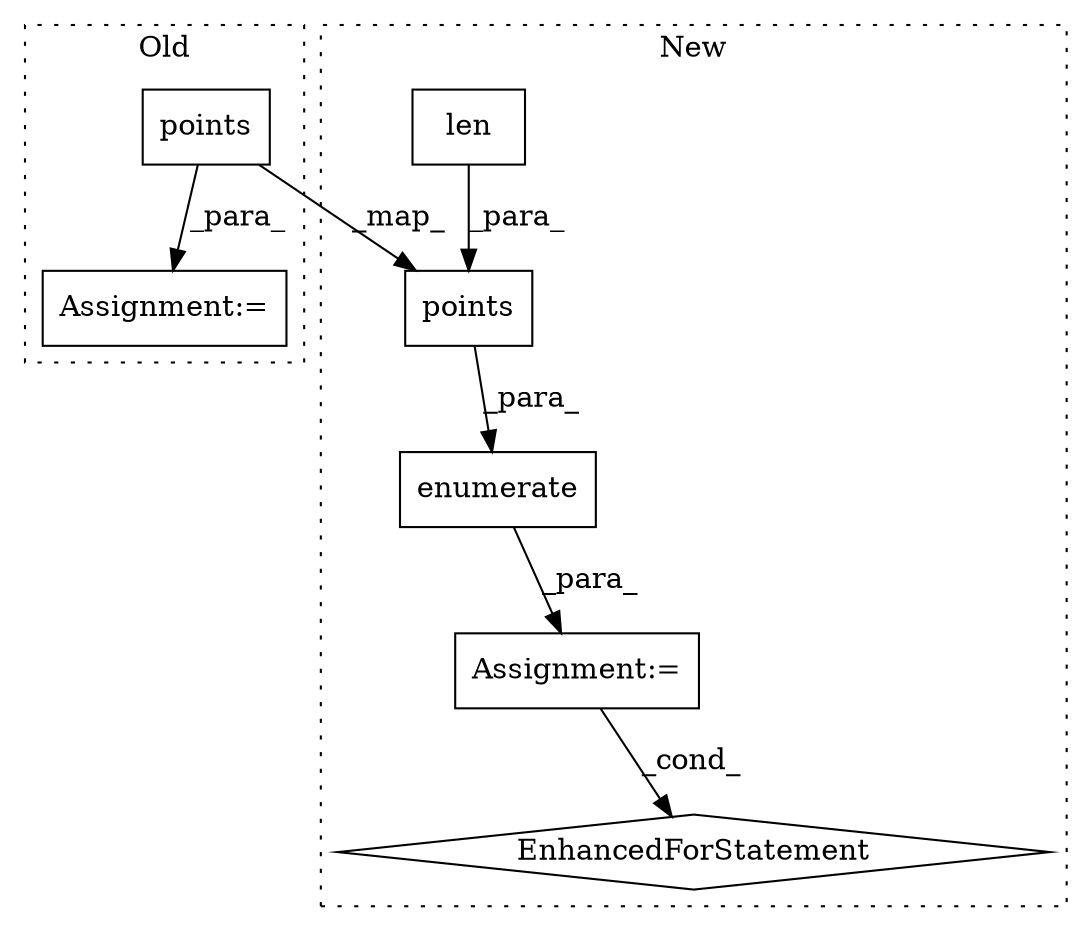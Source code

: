 digraph G {
subgraph cluster0 {
1 [label="points" a="32" s="2023,2078" l="7,1" shape="box"];
6 [label="Assignment:=" a="7" s="2022" l="1" shape="box"];
label = "Old";
style="dotted";
}
subgraph cluster1 {
2 [label="points" a="32" s="2060,2129" l="7,1" shape="box"];
3 [label="len" a="32" s="2114,2126" l="4,1" shape="box"];
4 [label="EnhancedForStatement" a="70" s="1963,2131" l="71,2" shape="diamond"];
5 [label="enumerate" a="32" s="2050,2130" l="10,1" shape="box"];
7 [label="Assignment:=" a="7" s="1963,2131" l="71,2" shape="box"];
label = "New";
style="dotted";
}
1 -> 6 [label="_para_"];
1 -> 2 [label="_map_"];
2 -> 5 [label="_para_"];
3 -> 2 [label="_para_"];
5 -> 7 [label="_para_"];
7 -> 4 [label="_cond_"];
}